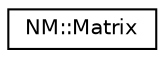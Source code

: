 digraph "Graphical Class Hierarchy"
{
 // LATEX_PDF_SIZE
  edge [fontname="Helvetica",fontsize="10",labelfontname="Helvetica",labelfontsize="10"];
  node [fontname="Helvetica",fontsize="10",shape=record];
  rankdir="LR";
  Node0 [label="NM::Matrix",height=0.2,width=0.4,color="black", fillcolor="white", style="filled",URL="$class_n_m_1_1_matrix.html",tooltip=" "];
}

